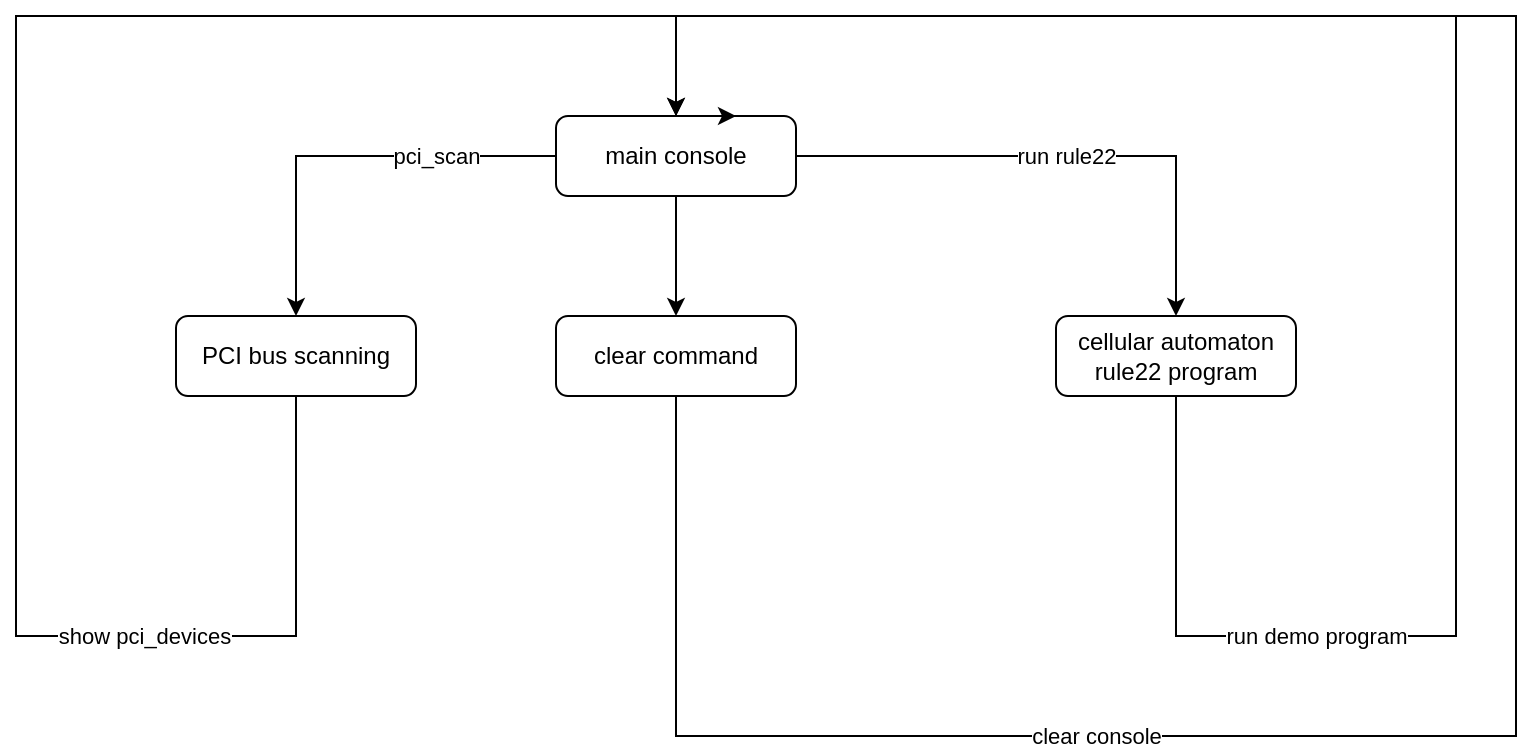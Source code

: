 <mxfile version="14.0.1" type="github">
  <diagram id="C5RBs43oDa-KdzZeNtuy" name="Page-1">
    <mxGraphModel dx="1162" dy="770" grid="1" gridSize="10" guides="1" tooltips="1" connect="1" arrows="1" fold="1" page="1" pageScale="1" pageWidth="827" pageHeight="1169" math="0" shadow="0">
      <root>
        <mxCell id="WIyWlLk6GJQsqaUBKTNV-0" />
        <mxCell id="WIyWlLk6GJQsqaUBKTNV-1" parent="WIyWlLk6GJQsqaUBKTNV-0" />
        <mxCell id="pqeB-k6cuTeF2rxPkZ7X-0" value="&lt;div&gt;pci_scan&lt;/div&gt;" style="edgeStyle=orthogonalEdgeStyle;rounded=0;orthogonalLoop=1;jettySize=auto;html=1;exitX=0;exitY=0.5;exitDx=0;exitDy=0;entryX=0.5;entryY=0;entryDx=0;entryDy=0;" edge="1" parent="WIyWlLk6GJQsqaUBKTNV-1" source="WIyWlLk6GJQsqaUBKTNV-3" target="WIyWlLk6GJQsqaUBKTNV-7">
          <mxGeometry x="-0.429" relative="1" as="geometry">
            <mxPoint as="offset" />
          </mxGeometry>
        </mxCell>
        <mxCell id="pqeB-k6cuTeF2rxPkZ7X-2" value="run rule22" style="edgeStyle=orthogonalEdgeStyle;rounded=0;orthogonalLoop=1;jettySize=auto;html=1;exitX=1;exitY=0.5;exitDx=0;exitDy=0;" edge="1" parent="WIyWlLk6GJQsqaUBKTNV-1" source="WIyWlLk6GJQsqaUBKTNV-3" target="pqeB-k6cuTeF2rxPkZ7X-1">
          <mxGeometry relative="1" as="geometry" />
        </mxCell>
        <mxCell id="pqeB-k6cuTeF2rxPkZ7X-8" style="edgeStyle=orthogonalEdgeStyle;rounded=0;orthogonalLoop=1;jettySize=auto;html=1;exitX=0.5;exitY=1;exitDx=0;exitDy=0;entryX=0.5;entryY=0;entryDx=0;entryDy=0;" edge="1" parent="WIyWlLk6GJQsqaUBKTNV-1" source="WIyWlLk6GJQsqaUBKTNV-3" target="pqeB-k6cuTeF2rxPkZ7X-5">
          <mxGeometry relative="1" as="geometry" />
        </mxCell>
        <mxCell id="WIyWlLk6GJQsqaUBKTNV-3" value="&lt;div&gt;main console&lt;/div&gt;" style="rounded=1;whiteSpace=wrap;html=1;fontSize=12;glass=0;strokeWidth=1;shadow=0;" parent="WIyWlLk6GJQsqaUBKTNV-1" vertex="1">
          <mxGeometry x="310" y="100" width="120" height="40" as="geometry" />
        </mxCell>
        <mxCell id="pqeB-k6cuTeF2rxPkZ7X-3" value="show pci_devices" style="edgeStyle=orthogonalEdgeStyle;rounded=0;orthogonalLoop=1;jettySize=auto;html=1;exitX=0.5;exitY=1;exitDx=0;exitDy=0;entryX=0.5;entryY=0;entryDx=0;entryDy=0;" edge="1" parent="WIyWlLk6GJQsqaUBKTNV-1" source="WIyWlLk6GJQsqaUBKTNV-7" target="WIyWlLk6GJQsqaUBKTNV-3">
          <mxGeometry x="-0.586" relative="1" as="geometry">
            <Array as="points">
              <mxPoint x="180" y="360" />
              <mxPoint x="40" y="360" />
              <mxPoint x="40" y="50" />
              <mxPoint x="370" y="50" />
            </Array>
            <mxPoint as="offset" />
          </mxGeometry>
        </mxCell>
        <mxCell id="WIyWlLk6GJQsqaUBKTNV-7" value="PCI bus scanning" style="rounded=1;whiteSpace=wrap;html=1;fontSize=12;glass=0;strokeWidth=1;shadow=0;" parent="WIyWlLk6GJQsqaUBKTNV-1" vertex="1">
          <mxGeometry x="120" y="200" width="120" height="40" as="geometry" />
        </mxCell>
        <mxCell id="pqeB-k6cuTeF2rxPkZ7X-4" value="run demo program" style="edgeStyle=orthogonalEdgeStyle;rounded=0;orthogonalLoop=1;jettySize=auto;html=1;entryX=0.75;entryY=0;entryDx=0;entryDy=0;" edge="1" parent="WIyWlLk6GJQsqaUBKTNV-1" source="pqeB-k6cuTeF2rxPkZ7X-1" target="WIyWlLk6GJQsqaUBKTNV-3">
          <mxGeometry x="-0.635" relative="1" as="geometry">
            <Array as="points">
              <mxPoint x="620" y="360" />
              <mxPoint x="760" y="360" />
              <mxPoint x="760" y="50" />
              <mxPoint x="370" y="50" />
              <mxPoint x="370" y="100" />
            </Array>
            <mxPoint as="offset" />
          </mxGeometry>
        </mxCell>
        <mxCell id="pqeB-k6cuTeF2rxPkZ7X-1" value="&lt;div&gt;cellular automaton&lt;/div&gt;&lt;div&gt;rule22 program&lt;br&gt;&lt;/div&gt;" style="rounded=1;whiteSpace=wrap;html=1;fontSize=12;glass=0;strokeWidth=1;shadow=0;" vertex="1" parent="WIyWlLk6GJQsqaUBKTNV-1">
          <mxGeometry x="560" y="200" width="120" height="40" as="geometry" />
        </mxCell>
        <mxCell id="pqeB-k6cuTeF2rxPkZ7X-6" value="clear console" style="edgeStyle=orthogonalEdgeStyle;rounded=0;orthogonalLoop=1;jettySize=auto;html=1;exitX=0.5;exitY=1;exitDx=0;exitDy=0;entryX=0.5;entryY=0;entryDx=0;entryDy=0;" edge="1" parent="WIyWlLk6GJQsqaUBKTNV-1" source="pqeB-k6cuTeF2rxPkZ7X-5" target="WIyWlLk6GJQsqaUBKTNV-3">
          <mxGeometry x="-0.465" relative="1" as="geometry">
            <Array as="points">
              <mxPoint x="370" y="410" />
              <mxPoint x="790" y="410" />
              <mxPoint x="790" y="50" />
              <mxPoint x="370" y="50" />
            </Array>
            <mxPoint as="offset" />
          </mxGeometry>
        </mxCell>
        <mxCell id="pqeB-k6cuTeF2rxPkZ7X-5" value="clear command" style="rounded=1;whiteSpace=wrap;html=1;fontSize=12;glass=0;strokeWidth=1;shadow=0;" vertex="1" parent="WIyWlLk6GJQsqaUBKTNV-1">
          <mxGeometry x="310" y="200" width="120" height="40" as="geometry" />
        </mxCell>
      </root>
    </mxGraphModel>
  </diagram>
</mxfile>

